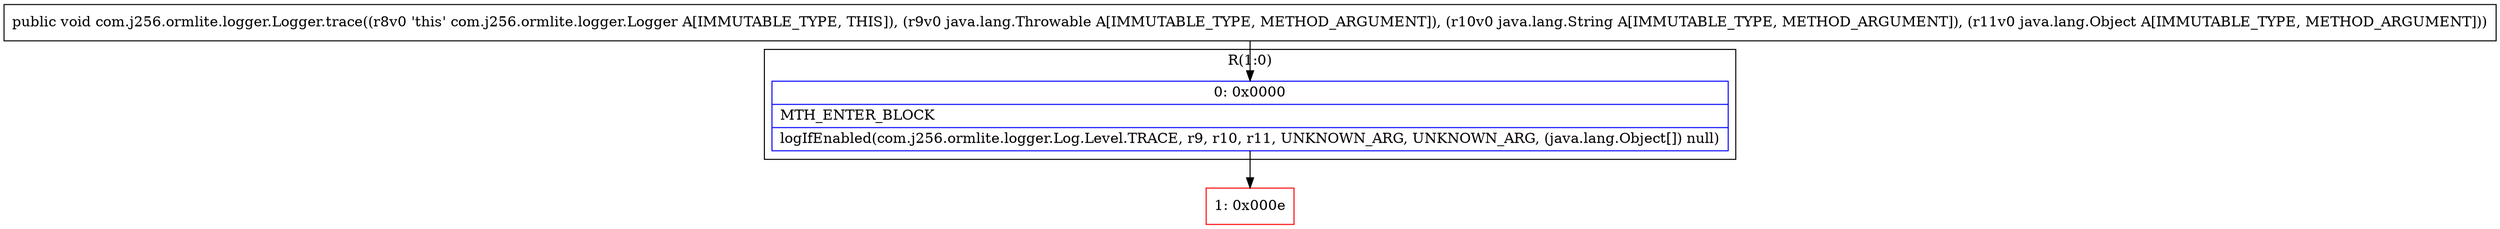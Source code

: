 digraph "CFG forcom.j256.ormlite.logger.Logger.trace(Ljava\/lang\/Throwable;Ljava\/lang\/String;Ljava\/lang\/Object;)V" {
subgraph cluster_Region_288591651 {
label = "R(1:0)";
node [shape=record,color=blue];
Node_0 [shape=record,label="{0\:\ 0x0000|MTH_ENTER_BLOCK\l|logIfEnabled(com.j256.ormlite.logger.Log.Level.TRACE, r9, r10, r11, UNKNOWN_ARG, UNKNOWN_ARG, (java.lang.Object[]) null)\l}"];
}
Node_1 [shape=record,color=red,label="{1\:\ 0x000e}"];
MethodNode[shape=record,label="{public void com.j256.ormlite.logger.Logger.trace((r8v0 'this' com.j256.ormlite.logger.Logger A[IMMUTABLE_TYPE, THIS]), (r9v0 java.lang.Throwable A[IMMUTABLE_TYPE, METHOD_ARGUMENT]), (r10v0 java.lang.String A[IMMUTABLE_TYPE, METHOD_ARGUMENT]), (r11v0 java.lang.Object A[IMMUTABLE_TYPE, METHOD_ARGUMENT])) }"];
MethodNode -> Node_0;
Node_0 -> Node_1;
}

